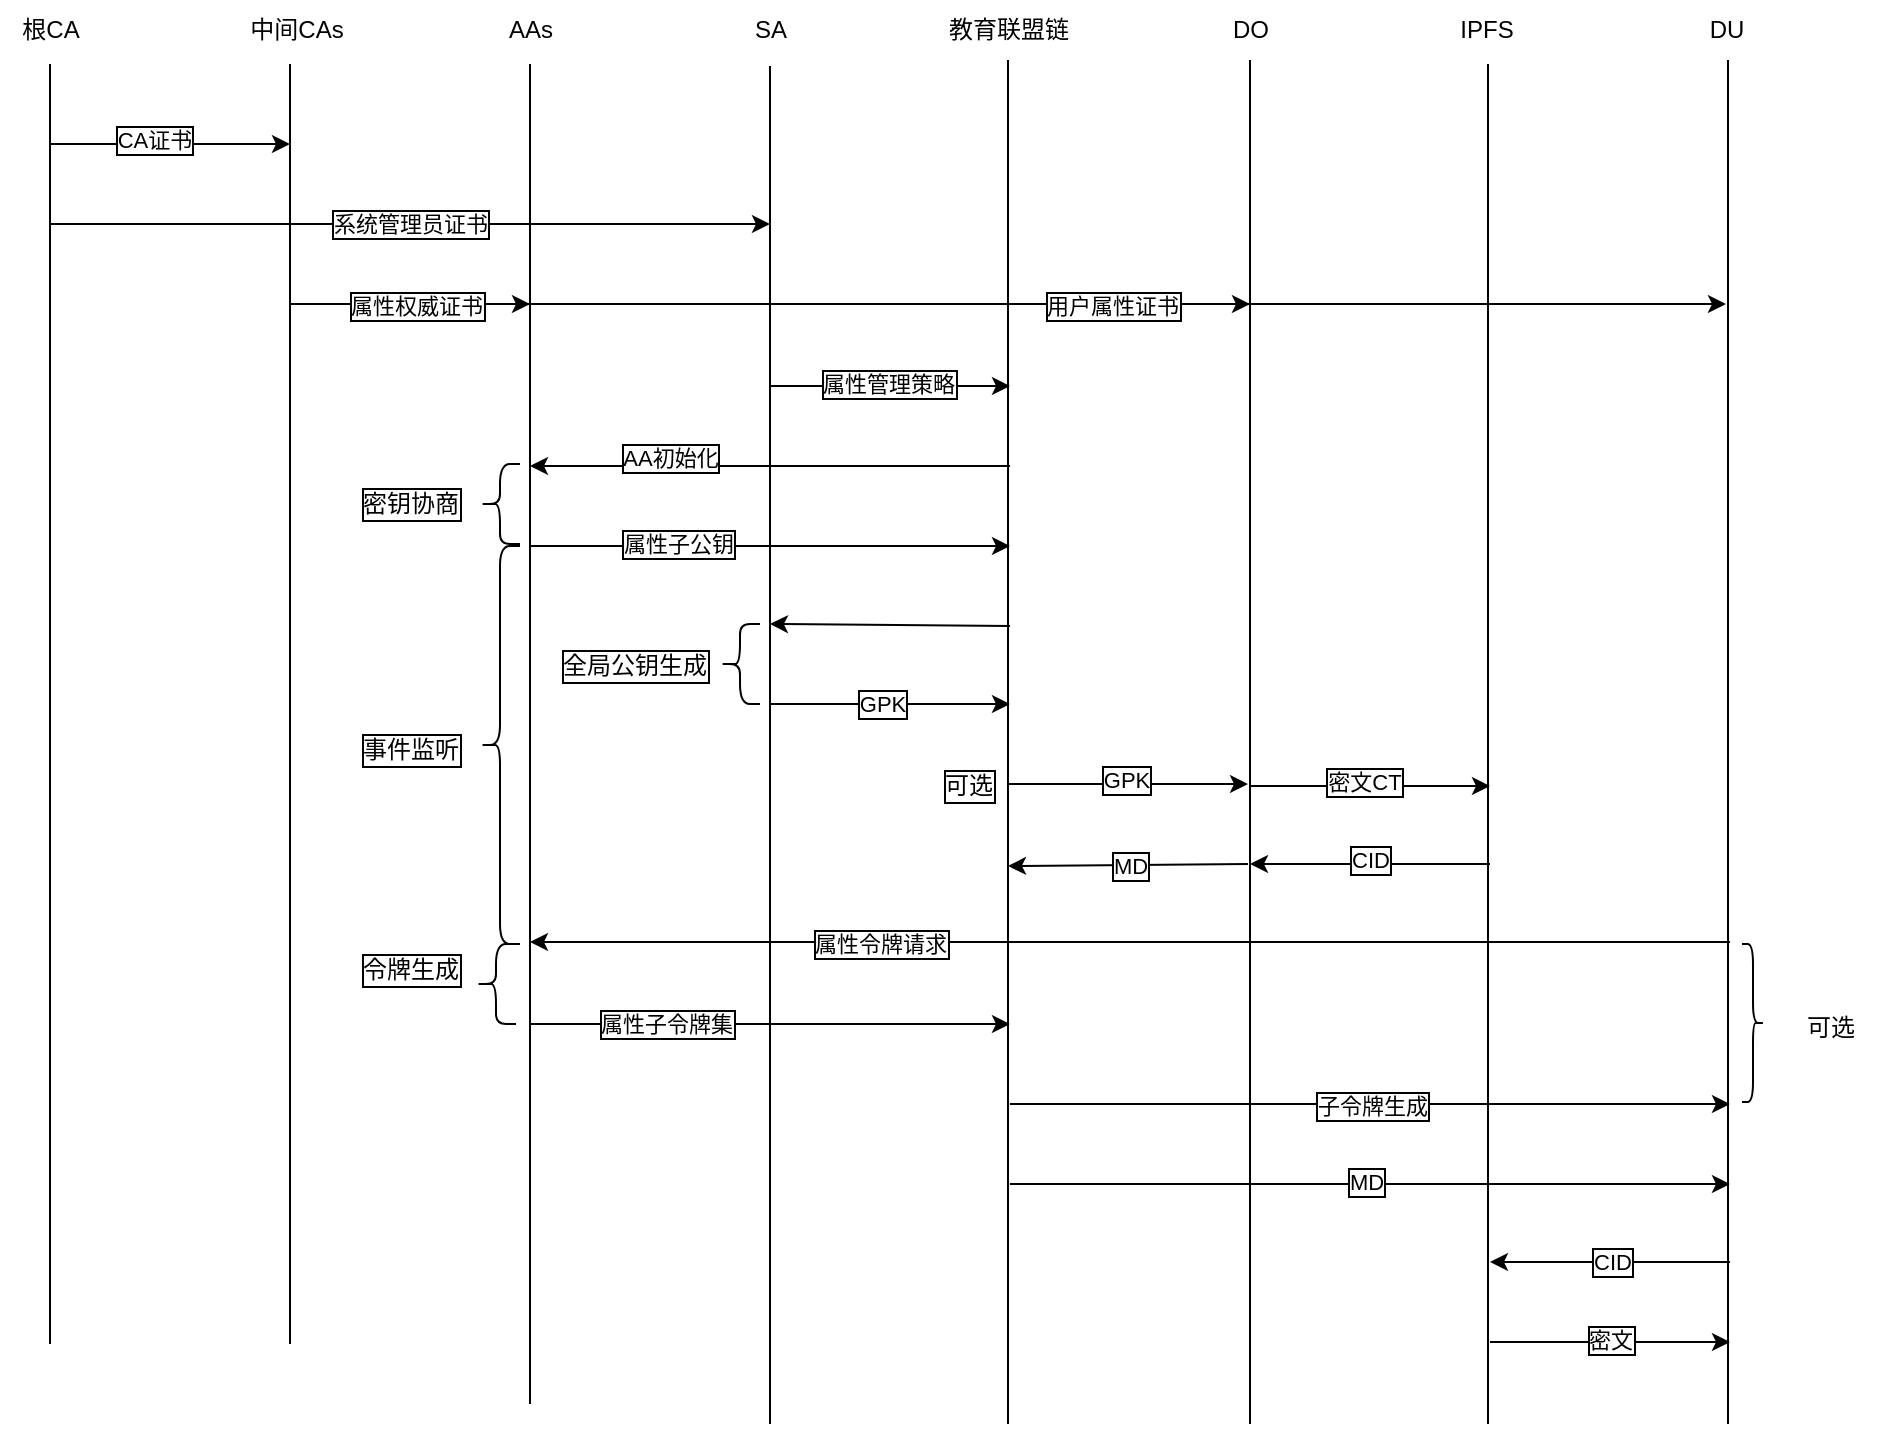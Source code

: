 <mxfile version="24.2.7" type="github">
  <diagram name="第 1 页" id="jYvDmB9UrdElBcq9cQ24">
    <mxGraphModel dx="836" dy="518" grid="1" gridSize="10" guides="1" tooltips="1" connect="1" arrows="1" fold="1" page="1" pageScale="1" pageWidth="827" pageHeight="1169" math="0" shadow="0">
      <root>
        <mxCell id="0" />
        <mxCell id="1" parent="0" />
        <mxCell id="ZbWRhIcGq7qZfUtx-Eha-1" value="" style="endArrow=none;html=1;rounded=0;" edge="1" parent="1">
          <mxGeometry width="50" height="50" relative="1" as="geometry">
            <mxPoint x="240" y="800" as="sourcePoint" />
            <mxPoint x="240" y="160" as="targetPoint" />
          </mxGeometry>
        </mxCell>
        <mxCell id="ZbWRhIcGq7qZfUtx-Eha-2" value="根CA" style="text;html=1;align=center;verticalAlign=middle;resizable=0;points=[];autosize=1;strokeColor=none;fillColor=none;" vertex="1" parent="1">
          <mxGeometry x="215" y="128" width="50" height="30" as="geometry" />
        </mxCell>
        <mxCell id="ZbWRhIcGq7qZfUtx-Eha-3" value="" style="endArrow=none;html=1;rounded=0;" edge="1" parent="1">
          <mxGeometry width="50" height="50" relative="1" as="geometry">
            <mxPoint x="360" y="800" as="sourcePoint" />
            <mxPoint x="360" y="160" as="targetPoint" />
          </mxGeometry>
        </mxCell>
        <mxCell id="ZbWRhIcGq7qZfUtx-Eha-4" value="中间CAs" style="text;html=1;align=center;verticalAlign=middle;resizable=0;points=[];autosize=1;strokeColor=none;fillColor=none;" vertex="1" parent="1">
          <mxGeometry x="328" y="128" width="70" height="30" as="geometry" />
        </mxCell>
        <mxCell id="ZbWRhIcGq7qZfUtx-Eha-5" value="" style="endArrow=none;html=1;rounded=0;" edge="1" parent="1">
          <mxGeometry width="50" height="50" relative="1" as="geometry">
            <mxPoint x="480" y="830" as="sourcePoint" />
            <mxPoint x="480" y="160" as="targetPoint" />
          </mxGeometry>
        </mxCell>
        <mxCell id="ZbWRhIcGq7qZfUtx-Eha-6" value="AAs" style="text;html=1;align=center;verticalAlign=middle;resizable=0;points=[];autosize=1;strokeColor=none;fillColor=none;" vertex="1" parent="1">
          <mxGeometry x="455" y="128" width="50" height="30" as="geometry" />
        </mxCell>
        <mxCell id="ZbWRhIcGq7qZfUtx-Eha-7" value="" style="endArrow=none;html=1;rounded=0;" edge="1" parent="1">
          <mxGeometry width="50" height="50" relative="1" as="geometry">
            <mxPoint x="719" y="840" as="sourcePoint" />
            <mxPoint x="719" y="158" as="targetPoint" />
          </mxGeometry>
        </mxCell>
        <mxCell id="ZbWRhIcGq7qZfUtx-Eha-8" value="教育联盟链" style="text;html=1;align=center;verticalAlign=middle;resizable=0;points=[];autosize=1;strokeColor=none;fillColor=none;" vertex="1" parent="1">
          <mxGeometry x="679" y="128" width="80" height="30" as="geometry" />
        </mxCell>
        <mxCell id="ZbWRhIcGq7qZfUtx-Eha-9" value="" style="endArrow=none;html=1;rounded=0;" edge="1" parent="1">
          <mxGeometry width="50" height="50" relative="1" as="geometry">
            <mxPoint x="959" y="840" as="sourcePoint" />
            <mxPoint x="959" y="160" as="targetPoint" />
          </mxGeometry>
        </mxCell>
        <mxCell id="ZbWRhIcGq7qZfUtx-Eha-10" value="IPFS" style="text;html=1;align=center;verticalAlign=middle;resizable=0;points=[];autosize=1;strokeColor=none;fillColor=none;" vertex="1" parent="1">
          <mxGeometry x="933" y="128" width="50" height="30" as="geometry" />
        </mxCell>
        <mxCell id="ZbWRhIcGq7qZfUtx-Eha-11" value="" style="endArrow=none;html=1;rounded=0;" edge="1" parent="1">
          <mxGeometry width="50" height="50" relative="1" as="geometry">
            <mxPoint x="1079" y="840" as="sourcePoint" />
            <mxPoint x="1079" y="158" as="targetPoint" />
          </mxGeometry>
        </mxCell>
        <mxCell id="ZbWRhIcGq7qZfUtx-Eha-12" value="DU" style="text;html=1;align=center;verticalAlign=middle;resizable=0;points=[];autosize=1;strokeColor=none;fillColor=none;" vertex="1" parent="1">
          <mxGeometry x="1058" y="128" width="40" height="30" as="geometry" />
        </mxCell>
        <mxCell id="ZbWRhIcGq7qZfUtx-Eha-15" value="" style="endArrow=none;html=1;rounded=0;" edge="1" parent="1">
          <mxGeometry width="50" height="50" relative="1" as="geometry">
            <mxPoint x="840" y="840" as="sourcePoint" />
            <mxPoint x="840" y="158" as="targetPoint" />
          </mxGeometry>
        </mxCell>
        <mxCell id="ZbWRhIcGq7qZfUtx-Eha-16" value="DO" style="text;html=1;align=center;verticalAlign=middle;resizable=0;points=[];autosize=1;strokeColor=none;fillColor=none;" vertex="1" parent="1">
          <mxGeometry x="820" y="128" width="40" height="30" as="geometry" />
        </mxCell>
        <mxCell id="ZbWRhIcGq7qZfUtx-Eha-17" value="" style="endArrow=classic;html=1;rounded=0;labelBorderColor=default;" edge="1" parent="1">
          <mxGeometry width="50" height="50" relative="1" as="geometry">
            <mxPoint x="240" y="200" as="sourcePoint" />
            <mxPoint x="360" y="200" as="targetPoint" />
          </mxGeometry>
        </mxCell>
        <mxCell id="ZbWRhIcGq7qZfUtx-Eha-40" value="CA证书" style="edgeLabel;html=1;align=center;verticalAlign=middle;resizable=0;points=[];labelBorderColor=default;" vertex="1" connectable="0" parent="ZbWRhIcGq7qZfUtx-Eha-17">
          <mxGeometry x="-0.142" y="2" relative="1" as="geometry">
            <mxPoint as="offset" />
          </mxGeometry>
        </mxCell>
        <mxCell id="ZbWRhIcGq7qZfUtx-Eha-18" value="" style="endArrow=classic;html=1;rounded=0;labelBorderColor=default;" edge="1" parent="1">
          <mxGeometry width="50" height="50" relative="1" as="geometry">
            <mxPoint x="360" y="280" as="sourcePoint" />
            <mxPoint x="480" y="280" as="targetPoint" />
          </mxGeometry>
        </mxCell>
        <mxCell id="ZbWRhIcGq7qZfUtx-Eha-42" value="属性权威证书" style="edgeLabel;html=1;align=center;verticalAlign=middle;resizable=0;points=[];labelBorderColor=default;" vertex="1" connectable="0" parent="ZbWRhIcGq7qZfUtx-Eha-18">
          <mxGeometry x="0.051" y="-1" relative="1" as="geometry">
            <mxPoint as="offset" />
          </mxGeometry>
        </mxCell>
        <mxCell id="ZbWRhIcGq7qZfUtx-Eha-19" value="" style="endArrow=classic;html=1;rounded=0;labelBorderColor=default;" edge="1" parent="1">
          <mxGeometry width="50" height="50" relative="1" as="geometry">
            <mxPoint x="479" y="280" as="sourcePoint" />
            <mxPoint x="840" y="280" as="targetPoint" />
          </mxGeometry>
        </mxCell>
        <mxCell id="ZbWRhIcGq7qZfUtx-Eha-43" value="用户属性证书" style="edgeLabel;html=1;align=center;verticalAlign=middle;resizable=0;points=[];labelBorderColor=default;" vertex="1" connectable="0" parent="ZbWRhIcGq7qZfUtx-Eha-19">
          <mxGeometry x="0.615" y="-1" relative="1" as="geometry">
            <mxPoint as="offset" />
          </mxGeometry>
        </mxCell>
        <mxCell id="ZbWRhIcGq7qZfUtx-Eha-20" value="" style="endArrow=none;html=1;rounded=0;" edge="1" parent="1">
          <mxGeometry width="50" height="50" relative="1" as="geometry">
            <mxPoint x="600" y="840" as="sourcePoint" />
            <mxPoint x="600" y="161" as="targetPoint" />
          </mxGeometry>
        </mxCell>
        <mxCell id="ZbWRhIcGq7qZfUtx-Eha-21" value="SA" style="text;html=1;align=center;verticalAlign=middle;resizable=0;points=[];autosize=1;strokeColor=none;fillColor=none;" vertex="1" parent="1">
          <mxGeometry x="580" y="128" width="40" height="30" as="geometry" />
        </mxCell>
        <mxCell id="ZbWRhIcGq7qZfUtx-Eha-22" value="" style="endArrow=classic;html=1;rounded=0;labelBorderColor=default;" edge="1" parent="1">
          <mxGeometry width="50" height="50" relative="1" as="geometry">
            <mxPoint x="838" y="280" as="sourcePoint" />
            <mxPoint x="1078" y="280" as="targetPoint" />
          </mxGeometry>
        </mxCell>
        <mxCell id="ZbWRhIcGq7qZfUtx-Eha-23" value="" style="endArrow=classic;html=1;rounded=0;labelBorderColor=default;" edge="1" parent="1">
          <mxGeometry width="50" height="50" relative="1" as="geometry">
            <mxPoint x="240" y="240" as="sourcePoint" />
            <mxPoint x="600" y="240" as="targetPoint" />
          </mxGeometry>
        </mxCell>
        <mxCell id="ZbWRhIcGq7qZfUtx-Eha-41" value="系统管理员证书" style="edgeLabel;html=1;align=center;verticalAlign=middle;resizable=0;points=[];labelBorderColor=default;" vertex="1" connectable="0" parent="ZbWRhIcGq7qZfUtx-Eha-23">
          <mxGeometry x="-0.001" relative="1" as="geometry">
            <mxPoint as="offset" />
          </mxGeometry>
        </mxCell>
        <mxCell id="ZbWRhIcGq7qZfUtx-Eha-25" value="" style="endArrow=classic;html=1;rounded=0;labelBorderColor=default;" edge="1" parent="1">
          <mxGeometry width="50" height="50" relative="1" as="geometry">
            <mxPoint x="600" y="321" as="sourcePoint" />
            <mxPoint x="720" y="321" as="targetPoint" />
          </mxGeometry>
        </mxCell>
        <mxCell id="ZbWRhIcGq7qZfUtx-Eha-44" value="属性管理策略" style="edgeLabel;html=1;align=center;verticalAlign=middle;resizable=0;points=[];labelBorderColor=default;" vertex="1" connectable="0" parent="ZbWRhIcGq7qZfUtx-Eha-25">
          <mxGeometry x="-0.019" y="1" relative="1" as="geometry">
            <mxPoint as="offset" />
          </mxGeometry>
        </mxCell>
        <mxCell id="ZbWRhIcGq7qZfUtx-Eha-26" value="" style="endArrow=classic;html=1;rounded=0;labelBorderColor=default;" edge="1" parent="1">
          <mxGeometry width="50" height="50" relative="1" as="geometry">
            <mxPoint x="720" y="361" as="sourcePoint" />
            <mxPoint x="480" y="361" as="targetPoint" />
          </mxGeometry>
        </mxCell>
        <mxCell id="ZbWRhIcGq7qZfUtx-Eha-46" value="AA初始化" style="edgeLabel;html=1;align=center;verticalAlign=middle;resizable=0;points=[];labelBorderColor=default;" vertex="1" connectable="0" parent="ZbWRhIcGq7qZfUtx-Eha-26">
          <mxGeometry x="0.422" y="-4" relative="1" as="geometry">
            <mxPoint as="offset" />
          </mxGeometry>
        </mxCell>
        <mxCell id="ZbWRhIcGq7qZfUtx-Eha-30" value="" style="endArrow=classic;html=1;rounded=0;labelBorderColor=default;" edge="1" parent="1">
          <mxGeometry width="50" height="50" relative="1" as="geometry">
            <mxPoint x="480" y="401" as="sourcePoint" />
            <mxPoint x="720" y="401" as="targetPoint" />
          </mxGeometry>
        </mxCell>
        <mxCell id="ZbWRhIcGq7qZfUtx-Eha-47" value="属性子公钥" style="edgeLabel;html=1;align=center;verticalAlign=middle;resizable=0;points=[];labelBorderColor=default;" vertex="1" connectable="0" parent="ZbWRhIcGq7qZfUtx-Eha-30">
          <mxGeometry x="0.218" y="-2" relative="1" as="geometry">
            <mxPoint x="-72" y="-3" as="offset" />
          </mxGeometry>
        </mxCell>
        <mxCell id="ZbWRhIcGq7qZfUtx-Eha-31" value="" style="endArrow=classic;html=1;rounded=0;labelBorderColor=default;" edge="1" parent="1">
          <mxGeometry width="50" height="50" relative="1" as="geometry">
            <mxPoint x="719" y="520" as="sourcePoint" />
            <mxPoint x="839" y="520" as="targetPoint" />
          </mxGeometry>
        </mxCell>
        <mxCell id="ZbWRhIcGq7qZfUtx-Eha-60" value="GPK" style="edgeLabel;html=1;align=center;verticalAlign=middle;resizable=0;points=[];labelBorderColor=default;" vertex="1" connectable="0" parent="ZbWRhIcGq7qZfUtx-Eha-31">
          <mxGeometry x="-0.02" y="4" relative="1" as="geometry">
            <mxPoint y="2" as="offset" />
          </mxGeometry>
        </mxCell>
        <mxCell id="ZbWRhIcGq7qZfUtx-Eha-32" value="" style="endArrow=classic;html=1;rounded=0;labelBorderColor=default;" edge="1" parent="1">
          <mxGeometry width="50" height="50" relative="1" as="geometry">
            <mxPoint x="720" y="441" as="sourcePoint" />
            <mxPoint x="600" y="440" as="targetPoint" />
          </mxGeometry>
        </mxCell>
        <mxCell id="ZbWRhIcGq7qZfUtx-Eha-33" value="" style="endArrow=classic;html=1;rounded=0;labelBorderColor=default;" edge="1" parent="1">
          <mxGeometry width="50" height="50" relative="1" as="geometry">
            <mxPoint x="840" y="521" as="sourcePoint" />
            <mxPoint x="960" y="521" as="targetPoint" />
          </mxGeometry>
        </mxCell>
        <mxCell id="ZbWRhIcGq7qZfUtx-Eha-62" value="密文CT" style="edgeLabel;html=1;align=center;verticalAlign=middle;resizable=0;points=[];labelBorderColor=default;" vertex="1" connectable="0" parent="ZbWRhIcGq7qZfUtx-Eha-33">
          <mxGeometry x="-0.054" y="2" relative="1" as="geometry">
            <mxPoint as="offset" />
          </mxGeometry>
        </mxCell>
        <mxCell id="ZbWRhIcGq7qZfUtx-Eha-34" value="" style="endArrow=classic;html=1;rounded=0;labelBorderColor=default;" edge="1" parent="1">
          <mxGeometry width="50" height="50" relative="1" as="geometry">
            <mxPoint x="1080" y="599" as="sourcePoint" />
            <mxPoint x="480" y="599" as="targetPoint" />
          </mxGeometry>
        </mxCell>
        <mxCell id="ZbWRhIcGq7qZfUtx-Eha-70" value="属性令牌请求" style="edgeLabel;html=1;align=center;verticalAlign=middle;resizable=0;points=[];labelBorderColor=default;" vertex="1" connectable="0" parent="ZbWRhIcGq7qZfUtx-Eha-34">
          <mxGeometry x="0.418" y="1" relative="1" as="geometry">
            <mxPoint as="offset" />
          </mxGeometry>
        </mxCell>
        <mxCell id="ZbWRhIcGq7qZfUtx-Eha-35" value="" style="endArrow=classic;html=1;rounded=0;labelBorderColor=default;" edge="1" parent="1">
          <mxGeometry width="50" height="50" relative="1" as="geometry">
            <mxPoint x="480" y="640" as="sourcePoint" />
            <mxPoint x="720" y="640" as="targetPoint" />
          </mxGeometry>
        </mxCell>
        <mxCell id="ZbWRhIcGq7qZfUtx-Eha-71" value="属性子令牌集" style="edgeLabel;html=1;align=center;verticalAlign=middle;resizable=0;points=[];labelBorderColor=default;" vertex="1" connectable="0" parent="ZbWRhIcGq7qZfUtx-Eha-35">
          <mxGeometry x="-0.423" relative="1" as="geometry">
            <mxPoint x="-1" as="offset" />
          </mxGeometry>
        </mxCell>
        <mxCell id="ZbWRhIcGq7qZfUtx-Eha-36" value="" style="endArrow=classic;html=1;rounded=0;labelBorderColor=default;" edge="1" parent="1">
          <mxGeometry width="50" height="50" relative="1" as="geometry">
            <mxPoint x="720" y="680" as="sourcePoint" />
            <mxPoint x="1080" y="680" as="targetPoint" />
          </mxGeometry>
        </mxCell>
        <mxCell id="ZbWRhIcGq7qZfUtx-Eha-77" value="子令牌生成" style="edgeLabel;html=1;align=center;verticalAlign=middle;resizable=0;points=[];labelBorderColor=default;" vertex="1" connectable="0" parent="ZbWRhIcGq7qZfUtx-Eha-36">
          <mxGeometry x="0.002" y="-2" relative="1" as="geometry">
            <mxPoint y="-1" as="offset" />
          </mxGeometry>
        </mxCell>
        <mxCell id="ZbWRhIcGq7qZfUtx-Eha-37" value="" style="endArrow=classic;html=1;rounded=0;labelBorderColor=default;" edge="1" parent="1">
          <mxGeometry width="50" height="50" relative="1" as="geometry">
            <mxPoint x="1080" y="759" as="sourcePoint" />
            <mxPoint x="960" y="759" as="targetPoint" />
          </mxGeometry>
        </mxCell>
        <mxCell id="ZbWRhIcGq7qZfUtx-Eha-78" value="CID" style="edgeLabel;html=1;align=center;verticalAlign=middle;resizable=0;points=[];labelBorderColor=default;" vertex="1" connectable="0" parent="ZbWRhIcGq7qZfUtx-Eha-37">
          <mxGeometry x="-0.007" relative="1" as="geometry">
            <mxPoint as="offset" />
          </mxGeometry>
        </mxCell>
        <mxCell id="ZbWRhIcGq7qZfUtx-Eha-38" value="" style="endArrow=classic;html=1;rounded=0;labelBorderColor=default;" edge="1" parent="1">
          <mxGeometry width="50" height="50" relative="1" as="geometry">
            <mxPoint x="960" y="799" as="sourcePoint" />
            <mxPoint x="1080" y="799" as="targetPoint" />
          </mxGeometry>
        </mxCell>
        <mxCell id="ZbWRhIcGq7qZfUtx-Eha-79" value="密文" style="edgeLabel;html=1;align=center;verticalAlign=middle;resizable=0;points=[];labelBorderColor=default;" vertex="1" connectable="0" parent="ZbWRhIcGq7qZfUtx-Eha-38">
          <mxGeometry x="-0.011" y="1" relative="1" as="geometry">
            <mxPoint as="offset" />
          </mxGeometry>
        </mxCell>
        <mxCell id="ZbWRhIcGq7qZfUtx-Eha-39" value="" style="endArrow=classic;html=1;rounded=0;labelBorderColor=default;" edge="1" parent="1">
          <mxGeometry width="50" height="50" relative="1" as="geometry">
            <mxPoint x="839" y="560" as="sourcePoint" />
            <mxPoint x="719" y="561" as="targetPoint" />
          </mxGeometry>
        </mxCell>
        <mxCell id="ZbWRhIcGq7qZfUtx-Eha-65" value="MD" style="edgeLabel;html=1;align=center;verticalAlign=middle;resizable=0;points=[];labelBorderColor=default;" vertex="1" connectable="0" parent="ZbWRhIcGq7qZfUtx-Eha-39">
          <mxGeometry x="-0.015" relative="1" as="geometry">
            <mxPoint as="offset" />
          </mxGeometry>
        </mxCell>
        <mxCell id="ZbWRhIcGq7qZfUtx-Eha-48" value="" style="shape=curlyBracket;whiteSpace=wrap;html=1;rounded=1;labelPosition=left;verticalLabelPosition=middle;align=right;verticalAlign=middle;size=0.5;labelBorderColor=default;" vertex="1" parent="1">
          <mxGeometry x="455" y="360" width="20" height="40" as="geometry" />
        </mxCell>
        <mxCell id="ZbWRhIcGq7qZfUtx-Eha-49" value="密钥协商" style="text;html=1;align=center;verticalAlign=middle;resizable=0;points=[];autosize=1;strokeColor=none;fillColor=none;labelBorderColor=default;" vertex="1" parent="1">
          <mxGeometry x="385" y="365" width="70" height="30" as="geometry" />
        </mxCell>
        <mxCell id="ZbWRhIcGq7qZfUtx-Eha-51" value="" style="shape=curlyBracket;whiteSpace=wrap;html=1;rounded=1;flipH=1;labelPosition=right;verticalLabelPosition=middle;align=left;verticalAlign=middle;size=0.5;rotation=-180;labelBorderColor=default;" vertex="1" parent="1">
          <mxGeometry x="575" y="440" width="20" height="40" as="geometry" />
        </mxCell>
        <mxCell id="ZbWRhIcGq7qZfUtx-Eha-52" value="" style="endArrow=classic;html=1;rounded=0;labelBorderColor=default;" edge="1" parent="1">
          <mxGeometry width="50" height="50" relative="1" as="geometry">
            <mxPoint x="600" y="480" as="sourcePoint" />
            <mxPoint x="720" y="480" as="targetPoint" />
          </mxGeometry>
        </mxCell>
        <mxCell id="ZbWRhIcGq7qZfUtx-Eha-61" value="GPK" style="edgeLabel;html=1;align=center;verticalAlign=middle;resizable=0;points=[];labelBorderColor=default;" vertex="1" connectable="0" parent="ZbWRhIcGq7qZfUtx-Eha-52">
          <mxGeometry x="-0.072" y="-1" relative="1" as="geometry">
            <mxPoint y="-1" as="offset" />
          </mxGeometry>
        </mxCell>
        <mxCell id="ZbWRhIcGq7qZfUtx-Eha-54" value="全局公钥生成" style="text;html=1;align=center;verticalAlign=middle;resizable=0;points=[];autosize=1;strokeColor=none;fillColor=none;labelBorderColor=default;" vertex="1" parent="1">
          <mxGeometry x="482" y="446" width="100" height="30" as="geometry" />
        </mxCell>
        <mxCell id="ZbWRhIcGq7qZfUtx-Eha-56" value="可选" style="text;html=1;align=center;verticalAlign=middle;resizable=0;points=[];autosize=1;strokeColor=none;fillColor=none;labelBorderColor=default;" vertex="1" parent="1">
          <mxGeometry x="674" y="506" width="50" height="30" as="geometry" />
        </mxCell>
        <mxCell id="ZbWRhIcGq7qZfUtx-Eha-63" value="" style="endArrow=classic;html=1;rounded=0;labelBorderColor=default;" edge="1" parent="1">
          <mxGeometry width="50" height="50" relative="1" as="geometry">
            <mxPoint x="960" y="560" as="sourcePoint" />
            <mxPoint x="840" y="560" as="targetPoint" />
          </mxGeometry>
        </mxCell>
        <mxCell id="ZbWRhIcGq7qZfUtx-Eha-64" value="CID" style="edgeLabel;html=1;align=center;verticalAlign=middle;resizable=0;points=[];labelBorderColor=default;" vertex="1" connectable="0" parent="ZbWRhIcGq7qZfUtx-Eha-63">
          <mxGeometry x="0.002" y="-2" relative="1" as="geometry">
            <mxPoint as="offset" />
          </mxGeometry>
        </mxCell>
        <mxCell id="ZbWRhIcGq7qZfUtx-Eha-66" value="" style="shape=curlyBracket;whiteSpace=wrap;html=1;rounded=1;labelPosition=left;verticalLabelPosition=middle;align=right;verticalAlign=middle;labelBorderColor=default;" vertex="1" parent="1">
          <mxGeometry x="455" y="401" width="20" height="199" as="geometry" />
        </mxCell>
        <mxCell id="ZbWRhIcGq7qZfUtx-Eha-67" value="事件监听" style="text;html=1;align=center;verticalAlign=middle;resizable=0;points=[];autosize=1;strokeColor=none;fillColor=none;labelBorderColor=default;" vertex="1" parent="1">
          <mxGeometry x="385" y="488" width="70" height="30" as="geometry" />
        </mxCell>
        <mxCell id="ZbWRhIcGq7qZfUtx-Eha-68" value="" style="shape=curlyBracket;whiteSpace=wrap;html=1;rounded=1;labelPosition=left;verticalLabelPosition=middle;align=right;verticalAlign=middle;labelBorderColor=default;" vertex="1" parent="1">
          <mxGeometry x="453" y="600" width="20" height="40" as="geometry" />
        </mxCell>
        <mxCell id="ZbWRhIcGq7qZfUtx-Eha-69" value="令牌生成" style="text;html=1;align=center;verticalAlign=middle;resizable=0;points=[];autosize=1;strokeColor=none;fillColor=none;labelBorderColor=default;" vertex="1" parent="1">
          <mxGeometry x="385" y="598" width="70" height="30" as="geometry" />
        </mxCell>
        <mxCell id="ZbWRhIcGq7qZfUtx-Eha-73" value="" style="shape=curlyBracket;whiteSpace=wrap;html=1;rounded=1;flipH=1;labelPosition=right;verticalLabelPosition=middle;align=left;verticalAlign=middle;labelBorderColor=default;" vertex="1" parent="1">
          <mxGeometry x="1086" y="600" width="11" height="79" as="geometry" />
        </mxCell>
        <mxCell id="ZbWRhIcGq7qZfUtx-Eha-74" value="可选" style="text;html=1;align=center;verticalAlign=middle;resizable=0;points=[];autosize=1;strokeColor=none;fillColor=none;" vertex="1" parent="1">
          <mxGeometry x="1105" y="627" width="50" height="30" as="geometry" />
        </mxCell>
        <mxCell id="ZbWRhIcGq7qZfUtx-Eha-80" value="" style="endArrow=classic;html=1;rounded=0;labelBorderColor=default;" edge="1" parent="1">
          <mxGeometry width="50" height="50" relative="1" as="geometry">
            <mxPoint x="720" y="720" as="sourcePoint" />
            <mxPoint x="1080" y="720" as="targetPoint" />
          </mxGeometry>
        </mxCell>
        <mxCell id="ZbWRhIcGq7qZfUtx-Eha-81" value="MD" style="edgeLabel;html=1;align=center;verticalAlign=middle;resizable=0;points=[];labelBorderColor=default;" vertex="1" connectable="0" parent="ZbWRhIcGq7qZfUtx-Eha-80">
          <mxGeometry x="-0.015" y="1" relative="1" as="geometry">
            <mxPoint as="offset" />
          </mxGeometry>
        </mxCell>
      </root>
    </mxGraphModel>
  </diagram>
</mxfile>
